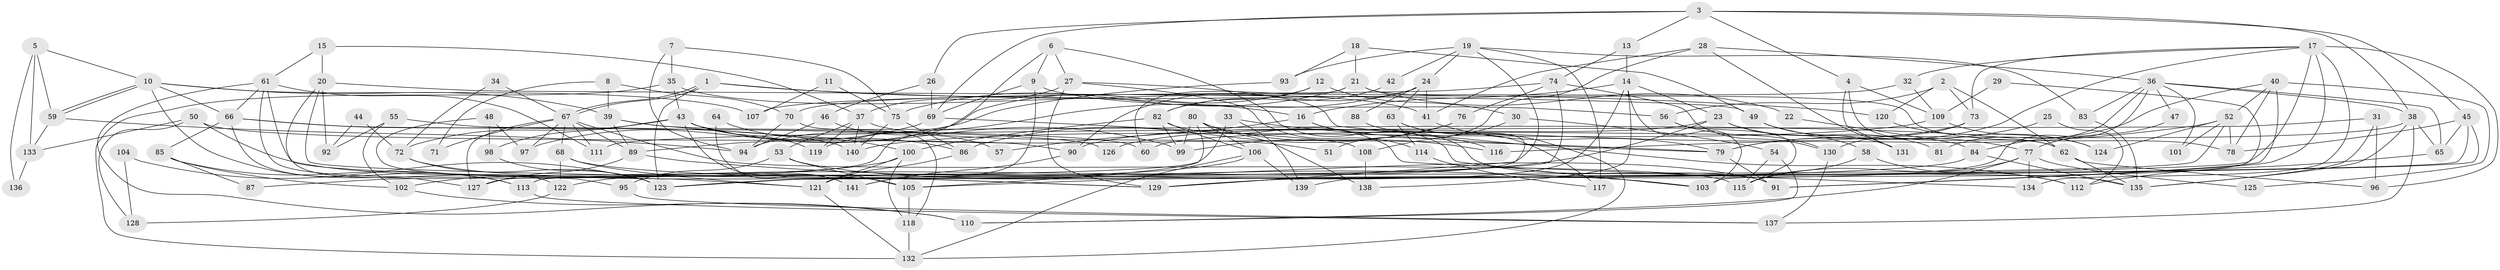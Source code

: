 // Generated by graph-tools (version 1.1) at 2025/26/03/09/25 03:26:16]
// undirected, 141 vertices, 282 edges
graph export_dot {
graph [start="1"]
  node [color=gray90,style=filled];
  1;
  2;
  3;
  4;
  5;
  6;
  7;
  8;
  9;
  10;
  11;
  12;
  13;
  14;
  15;
  16;
  17;
  18;
  19;
  20;
  21;
  22;
  23;
  24;
  25;
  26;
  27;
  28;
  29;
  30;
  31;
  32;
  33;
  34;
  35;
  36;
  37;
  38;
  39;
  40;
  41;
  42;
  43;
  44;
  45;
  46;
  47;
  48;
  49;
  50;
  51;
  52;
  53;
  54;
  55;
  56;
  57;
  58;
  59;
  60;
  61;
  62;
  63;
  64;
  65;
  66;
  67;
  68;
  69;
  70;
  71;
  72;
  73;
  74;
  75;
  76;
  77;
  78;
  79;
  80;
  81;
  82;
  83;
  84;
  85;
  86;
  87;
  88;
  89;
  90;
  91;
  92;
  93;
  94;
  95;
  96;
  97;
  98;
  99;
  100;
  101;
  102;
  103;
  104;
  105;
  106;
  107;
  108;
  109;
  110;
  111;
  112;
  113;
  114;
  115;
  116;
  117;
  118;
  119;
  120;
  121;
  122;
  123;
  124;
  125;
  126;
  127;
  128;
  129;
  130;
  131;
  132;
  133;
  134;
  135;
  136;
  137;
  138;
  139;
  140;
  141;
  1 -- 16;
  1 -- 67;
  1 -- 67;
  1 -- 120;
  1 -- 123;
  2 -- 56;
  2 -- 73;
  2 -- 62;
  2 -- 120;
  3 -- 45;
  3 -- 4;
  3 -- 13;
  3 -- 26;
  3 -- 38;
  3 -- 69;
  4 -- 109;
  4 -- 62;
  4 -- 131;
  5 -- 59;
  5 -- 10;
  5 -- 133;
  5 -- 136;
  6 -- 27;
  6 -- 103;
  6 -- 9;
  6 -- 87;
  7 -- 94;
  7 -- 35;
  7 -- 75;
  8 -- 39;
  8 -- 70;
  8 -- 71;
  9 -- 141;
  9 -- 56;
  9 -- 69;
  10 -- 39;
  10 -- 59;
  10 -- 59;
  10 -- 66;
  10 -- 107;
  10 -- 113;
  11 -- 75;
  11 -- 107;
  12 -- 82;
  12 -- 89;
  12 -- 30;
  13 -- 74;
  13 -- 14;
  14 -- 23;
  14 -- 16;
  14 -- 103;
  14 -- 121;
  14 -- 138;
  15 -- 61;
  15 -- 20;
  15 -- 37;
  16 -- 91;
  16 -- 57;
  16 -- 116;
  17 -- 96;
  17 -- 79;
  17 -- 32;
  17 -- 73;
  17 -- 91;
  17 -- 129;
  17 -- 134;
  18 -- 21;
  18 -- 49;
  18 -- 93;
  19 -- 113;
  19 -- 83;
  19 -- 24;
  19 -- 42;
  19 -- 93;
  19 -- 117;
  20 -- 129;
  20 -- 127;
  20 -- 49;
  20 -- 92;
  21 -- 75;
  21 -- 78;
  21 -- 22;
  21 -- 60;
  22 -- 84;
  23 -- 90;
  23 -- 122;
  23 -- 58;
  23 -- 81;
  24 -- 63;
  24 -- 41;
  24 -- 88;
  24 -- 90;
  24 -- 119;
  25 -- 79;
  25 -- 112;
  26 -- 69;
  26 -- 46;
  27 -- 37;
  27 -- 129;
  27 -- 112;
  27 -- 114;
  28 -- 36;
  28 -- 131;
  28 -- 41;
  28 -- 51;
  29 -- 109;
  29 -- 103;
  30 -- 108;
  30 -- 54;
  31 -- 111;
  31 -- 135;
  31 -- 96;
  32 -- 109;
  32 -- 70;
  33 -- 127;
  33 -- 139;
  33 -- 79;
  34 -- 67;
  34 -- 72;
  35 -- 41;
  35 -- 132;
  35 -- 43;
  36 -- 38;
  36 -- 65;
  36 -- 47;
  36 -- 81;
  36 -- 83;
  36 -- 101;
  36 -- 139;
  37 -- 119;
  37 -- 51;
  37 -- 53;
  37 -- 140;
  38 -- 137;
  38 -- 60;
  38 -- 65;
  38 -- 135;
  39 -- 79;
  39 -- 62;
  39 -- 89;
  40 -- 78;
  40 -- 91;
  40 -- 52;
  40 -- 84;
  40 -- 125;
  41 -- 79;
  42 -- 82;
  43 -- 99;
  43 -- 72;
  43 -- 86;
  43 -- 98;
  43 -- 119;
  43 -- 141;
  44 -- 72;
  44 -- 92;
  45 -- 129;
  45 -- 123;
  45 -- 65;
  45 -- 78;
  46 -- 94;
  46 -- 57;
  47 -- 77;
  48 -- 97;
  48 -- 98;
  48 -- 95;
  49 -- 77;
  49 -- 131;
  50 -- 105;
  50 -- 133;
  50 -- 90;
  50 -- 128;
  52 -- 113;
  52 -- 78;
  52 -- 101;
  52 -- 116;
  52 -- 124;
  53 -- 91;
  53 -- 95;
  53 -- 105;
  54 -- 115;
  54 -- 110;
  55 -- 102;
  55 -- 60;
  55 -- 92;
  56 -- 115;
  56 -- 130;
  58 -- 112;
  58 -- 115;
  59 -- 94;
  59 -- 133;
  61 -- 121;
  61 -- 66;
  61 -- 110;
  61 -- 111;
  61 -- 123;
  62 -- 135;
  62 -- 96;
  63 -- 132;
  63 -- 114;
  63 -- 117;
  64 -- 141;
  64 -- 100;
  65 -- 112;
  66 -- 140;
  66 -- 85;
  66 -- 122;
  66 -- 126;
  67 -- 68;
  67 -- 71;
  67 -- 89;
  67 -- 97;
  67 -- 111;
  67 -- 115;
  67 -- 127;
  68 -- 121;
  68 -- 135;
  68 -- 122;
  69 -- 97;
  69 -- 108;
  70 -- 118;
  70 -- 94;
  72 -- 123;
  72 -- 129;
  73 -- 130;
  73 -- 126;
  74 -- 130;
  74 -- 123;
  74 -- 76;
  74 -- 107;
  75 -- 86;
  75 -- 140;
  76 -- 86;
  76 -- 99;
  77 -- 110;
  77 -- 115;
  77 -- 125;
  77 -- 134;
  79 -- 91;
  80 -- 99;
  80 -- 116;
  80 -- 105;
  80 -- 106;
  80 -- 138;
  82 -- 106;
  82 -- 134;
  82 -- 99;
  82 -- 100;
  83 -- 135;
  84 -- 105;
  84 -- 135;
  85 -- 102;
  85 -- 87;
  85 -- 113;
  86 -- 121;
  88 -- 129;
  89 -- 103;
  89 -- 127;
  90 -- 141;
  93 -- 94;
  95 -- 137;
  98 -- 123;
  100 -- 118;
  100 -- 102;
  100 -- 121;
  102 -- 110;
  104 -- 128;
  104 -- 123;
  105 -- 118;
  106 -- 123;
  106 -- 132;
  106 -- 139;
  108 -- 138;
  109 -- 140;
  109 -- 124;
  113 -- 137;
  114 -- 117;
  118 -- 132;
  120 -- 124;
  121 -- 132;
  122 -- 128;
  130 -- 137;
  133 -- 136;
}
